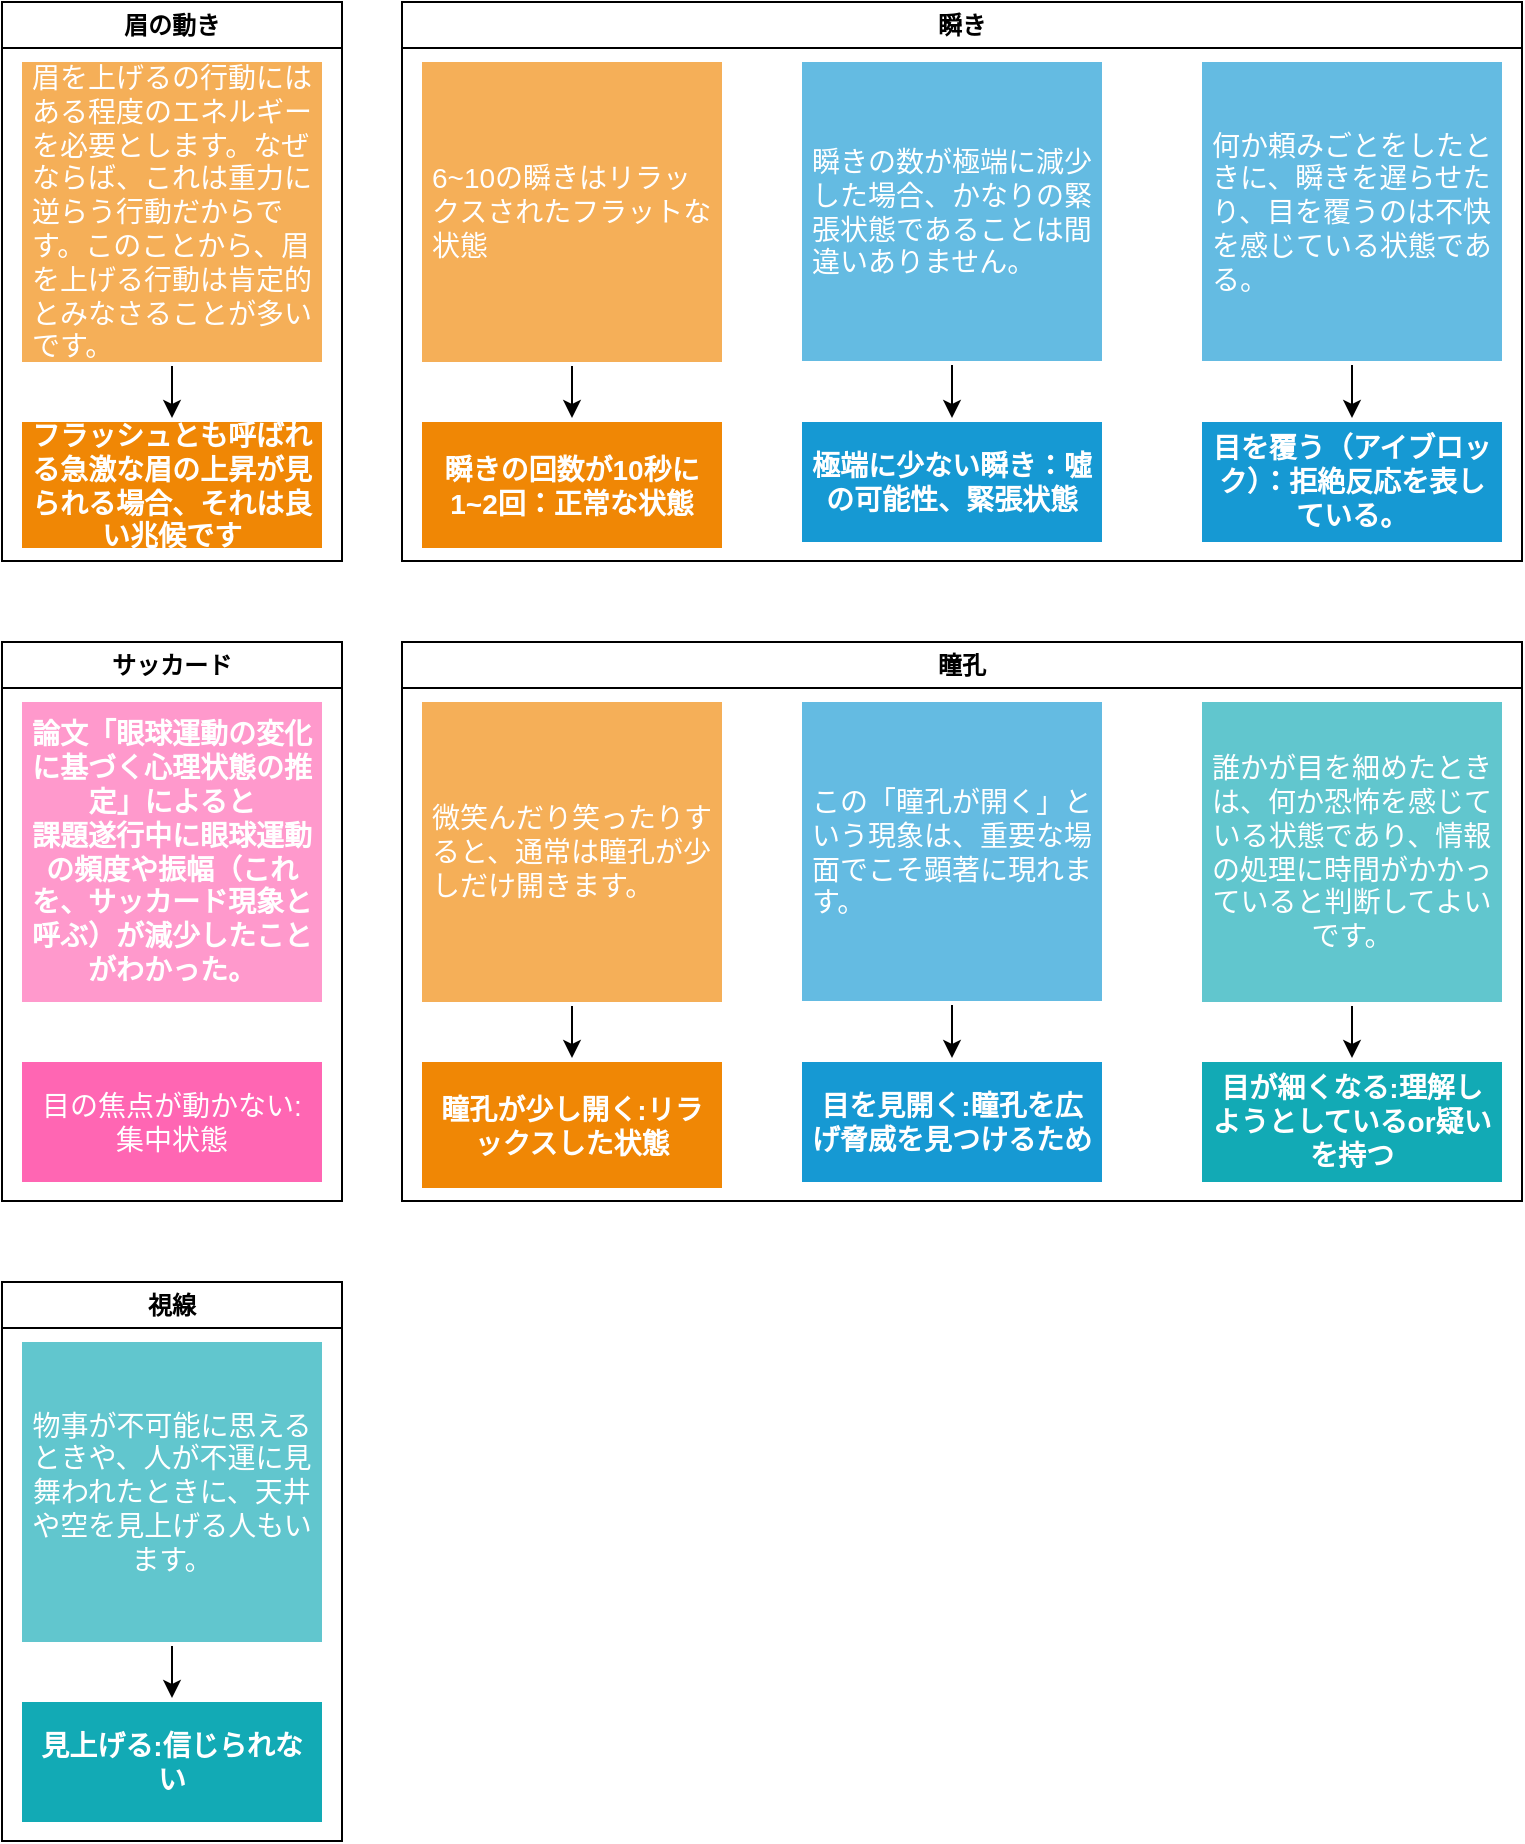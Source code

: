 <mxfile version="24.0.7" type="github" pages="5">
  <diagram name="eye" id="4vUhu1GpD3GjMyQlFbg2">
    <mxGraphModel dx="1674" dy="818" grid="1" gridSize="10" guides="1" tooltips="1" connect="1" arrows="1" fold="1" page="1" pageScale="1" pageWidth="827" pageHeight="1169" math="0" shadow="0">
      <root>
        <mxCell id="-l6WhKaZY_UiSqFfSO3f-0" />
        <mxCell id="-l6WhKaZY_UiSqFfSO3f-1" parent="-l6WhKaZY_UiSqFfSO3f-0" />
        <mxCell id="ZBpNpplCxC_75hx6jXkc-0" value="瞬き" style="swimlane;whiteSpace=wrap;html=1;startSize=23;" parent="-l6WhKaZY_UiSqFfSO3f-1" vertex="1">
          <mxGeometry x="240" y="80" width="560" height="279.5" as="geometry" />
        </mxCell>
        <mxCell id="ZBpNpplCxC_75hx6jXkc-1" value="瞬きの回数が10秒に1~2回：正常な状態&lt;div&gt;&lt;/div&gt;" style="rounded=1;whiteSpace=wrap;html=1;shadow=0;labelBackgroundColor=none;strokeColor=none;strokeWidth=3;fillColor=#F08705;fontFamily=Helvetica;fontSize=14;fontColor=#FFFFFF;align=center;spacing=5;fontStyle=1;arcSize=0;perimeterSpacing=2;" parent="ZBpNpplCxC_75hx6jXkc-0" vertex="1">
          <mxGeometry x="10" y="210" width="150" height="63" as="geometry" />
        </mxCell>
        <mxCell id="ZBpNpplCxC_75hx6jXkc-2" style="edgeStyle=orthogonalEdgeStyle;rounded=0;orthogonalLoop=1;jettySize=auto;html=1;" parent="ZBpNpplCxC_75hx6jXkc-0" source="ZBpNpplCxC_75hx6jXkc-3" target="ZBpNpplCxC_75hx6jXkc-1" edge="1">
          <mxGeometry relative="1" as="geometry" />
        </mxCell>
        <UserObject label="6~10の瞬きはリラックスされたフラットな状態" link="https://zenn.dev/minegishirei/books/engineer_psychology/viewer/1000eye#%E7%9E%AC%E3%81%8D%E3%81%AE%E5%9B%9E%E6%95%B0%E3%81%8C10%E7%A7%92%E3%81%AB1~2%E5%9B%9E%EF%BC%9A%E6%AD%A3%E5%B8%B8%E3%81%AA%E7%8A%B6%E6%85%8B" id="ZBpNpplCxC_75hx6jXkc-3">
          <mxCell style="rounded=1;whiteSpace=wrap;html=1;shadow=0;labelBackgroundColor=none;strokeColor=none;strokeWidth=3;fillColor=#f5af58;fontFamily=Helvetica;fontSize=14;fontColor=#FFFFFF;align=left;spacing=5;arcSize=0;perimeterSpacing=2;" parent="ZBpNpplCxC_75hx6jXkc-0" vertex="1">
            <mxGeometry x="10" y="30" width="150" height="150" as="geometry" />
          </mxCell>
        </UserObject>
        <mxCell id="ZBpNpplCxC_75hx6jXkc-4" value="極端に少ない瞬き：噓の可能性、緊張状態" style="rounded=1;whiteSpace=wrap;html=1;shadow=0;labelBackgroundColor=none;strokeColor=none;strokeWidth=3;fillColor=#1699d3;fontFamily=Helvetica;fontSize=14;fontColor=#FFFFFF;align=center;spacing=5;fontStyle=1;arcSize=0;perimeterSpacing=2;" parent="ZBpNpplCxC_75hx6jXkc-0" vertex="1">
          <mxGeometry x="200" y="210" width="150" height="60" as="geometry" />
        </mxCell>
        <mxCell id="ZBpNpplCxC_75hx6jXkc-5" style="edgeStyle=orthogonalEdgeStyle;rounded=0;orthogonalLoop=1;jettySize=auto;html=1;entryX=0.5;entryY=0;entryDx=0;entryDy=0;" parent="ZBpNpplCxC_75hx6jXkc-0" source="ZBpNpplCxC_75hx6jXkc-6" target="ZBpNpplCxC_75hx6jXkc-4" edge="1">
          <mxGeometry relative="1" as="geometry" />
        </mxCell>
        <UserObject label="瞬きの数が極端に減少した場合、かなりの緊張状態であることは間違いありません。" link="https://zenn.dev/minegishirei/books/engineer_psychology/viewer/1000eye#%E6%A5%B5%E7%AB%AF%E3%81%AB%E5%B0%91%E3%81%AA%E3%81%84%E7%9E%AC%E3%81%8D%EF%BC%9A%E5%99%93%E3%81%AE%E5%8F%AF%E8%83%BD%E6%80%A7%E3%80%81%E7%B7%8A%E5%BC%B5%E7%8A%B6%E6%85%8B" id="ZBpNpplCxC_75hx6jXkc-6">
          <mxCell style="rounded=1;whiteSpace=wrap;html=1;shadow=0;labelBackgroundColor=none;strokeColor=none;strokeWidth=3;fillColor=#64bbe2;fontFamily=Helvetica;fontSize=14;fontColor=#FFFFFF;align=left;spacing=5;arcSize=0;perimeterSpacing=2;" parent="ZBpNpplCxC_75hx6jXkc-0" vertex="1">
            <mxGeometry x="200" y="30" width="150" height="149.5" as="geometry" />
          </mxCell>
        </UserObject>
        <mxCell id="ZBpNpplCxC_75hx6jXkc-7" value="目を覆う（アイブロック）：拒絶反応を表している。" style="rounded=1;whiteSpace=wrap;html=1;shadow=0;labelBackgroundColor=none;strokeColor=none;strokeWidth=3;fillColor=#1699d3;fontFamily=Helvetica;fontSize=14;fontColor=#FFFFFF;align=center;spacing=5;fontStyle=1;arcSize=0;perimeterSpacing=2;" parent="ZBpNpplCxC_75hx6jXkc-0" vertex="1">
          <mxGeometry x="400" y="210" width="150" height="60" as="geometry" />
        </mxCell>
        <mxCell id="ZBpNpplCxC_75hx6jXkc-8" style="edgeStyle=orthogonalEdgeStyle;rounded=0;orthogonalLoop=1;jettySize=auto;html=1;entryX=0.5;entryY=0;entryDx=0;entryDy=0;" parent="ZBpNpplCxC_75hx6jXkc-0" source="ZBpNpplCxC_75hx6jXkc-9" target="ZBpNpplCxC_75hx6jXkc-7" edge="1">
          <mxGeometry relative="1" as="geometry" />
        </mxCell>
        <UserObject label="何か頼みごとをしたときに、瞬きを遅らせたり、目を覆うのは不快を感じている状態である。" link="https://zenn.dev/minegishirei/books/engineer_psychology/viewer/1000eye#%E6%A5%B5%E7%AB%AF%E3%81%AB%E5%B0%91%E3%81%AA%E3%81%84%E7%9E%AC%E3%81%8D%EF%BC%9A%E5%99%93%E3%81%AE%E5%8F%AF%E8%83%BD%E6%80%A7%E3%80%81%E7%B7%8A%E5%BC%B5%E7%8A%B6%E6%85%8B" id="ZBpNpplCxC_75hx6jXkc-9">
          <mxCell style="rounded=1;whiteSpace=wrap;html=1;shadow=0;labelBackgroundColor=none;strokeColor=none;strokeWidth=3;fillColor=#64bbe2;fontFamily=Helvetica;fontSize=14;fontColor=#FFFFFF;align=left;spacing=5;arcSize=0;perimeterSpacing=2;" parent="ZBpNpplCxC_75hx6jXkc-0" vertex="1">
            <mxGeometry x="400" y="30" width="150" height="149.5" as="geometry" />
          </mxCell>
        </UserObject>
        <mxCell id="ZBpNpplCxC_75hx6jXkc-10" value="眉の動き" style="swimlane;whiteSpace=wrap;html=1;startSize=23;" parent="-l6WhKaZY_UiSqFfSO3f-1" vertex="1">
          <mxGeometry x="40" y="80" width="170" height="279.5" as="geometry" />
        </mxCell>
        <mxCell id="ZBpNpplCxC_75hx6jXkc-11" value="フラッシュとも呼ばれる急激な眉の上昇が見られる場合、それは良い兆候です&lt;div&gt;&lt;/div&gt;" style="rounded=1;whiteSpace=wrap;html=1;shadow=0;labelBackgroundColor=none;strokeColor=none;strokeWidth=3;fillColor=#F08705;fontFamily=Helvetica;fontSize=14;fontColor=#FFFFFF;align=center;spacing=5;fontStyle=1;arcSize=0;perimeterSpacing=2;" parent="ZBpNpplCxC_75hx6jXkc-10" vertex="1">
          <mxGeometry x="10" y="210" width="150" height="63" as="geometry" />
        </mxCell>
        <mxCell id="ZBpNpplCxC_75hx6jXkc-12" style="edgeStyle=orthogonalEdgeStyle;rounded=0;orthogonalLoop=1;jettySize=auto;html=1;" parent="ZBpNpplCxC_75hx6jXkc-10" source="ZBpNpplCxC_75hx6jXkc-13" target="ZBpNpplCxC_75hx6jXkc-11" edge="1">
          <mxGeometry relative="1" as="geometry" />
        </mxCell>
        <UserObject label="&lt;div&gt;眉を上げるの行動にはある程度のエネルギーを必要とします。なぜならば、これは重力に逆らう行動だからです。このことから、眉を上げる&lt;span style=&quot;background-color: initial;&quot;&gt;行動は肯定的とみなさることが多いです。&lt;/span&gt;&lt;/div&gt;" link="https://zenn.dev/minegishirei/books/engineer_psychology/viewer/1000eye#%E7%9E%AC%E3%81%8D%E3%81%AE%E5%9B%9E%E6%95%B0%E3%81%8C10%E7%A7%92%E3%81%AB1~2%E5%9B%9E%EF%BC%9A%E6%AD%A3%E5%B8%B8%E3%81%AA%E7%8A%B6%E6%85%8B" id="ZBpNpplCxC_75hx6jXkc-13">
          <mxCell style="rounded=1;whiteSpace=wrap;html=1;shadow=0;labelBackgroundColor=none;strokeColor=none;strokeWidth=3;fillColor=#f5af58;fontFamily=Helvetica;fontSize=14;fontColor=#FFFFFF;align=left;spacing=5;arcSize=0;perimeterSpacing=2;" parent="ZBpNpplCxC_75hx6jXkc-10" vertex="1">
            <mxGeometry x="10" y="30" width="150" height="150" as="geometry" />
          </mxCell>
        </UserObject>
        <mxCell id="ZBpNpplCxC_75hx6jXkc-14" value="瞳孔" style="swimlane;whiteSpace=wrap;html=1;startSize=23;" parent="-l6WhKaZY_UiSqFfSO3f-1" vertex="1">
          <mxGeometry x="240" y="400" width="560" height="279.5" as="geometry" />
        </mxCell>
        <mxCell id="ZBpNpplCxC_75hx6jXkc-15" value="瞳孔が少し開く:リラックスした状態&lt;div&gt;&lt;/div&gt;" style="rounded=1;whiteSpace=wrap;html=1;shadow=0;labelBackgroundColor=none;strokeColor=none;strokeWidth=3;fillColor=#F08705;fontFamily=Helvetica;fontSize=14;fontColor=#FFFFFF;align=center;spacing=5;fontStyle=1;arcSize=0;perimeterSpacing=2;" parent="ZBpNpplCxC_75hx6jXkc-14" vertex="1">
          <mxGeometry x="10" y="210" width="150" height="63" as="geometry" />
        </mxCell>
        <mxCell id="ZBpNpplCxC_75hx6jXkc-16" style="edgeStyle=orthogonalEdgeStyle;rounded=0;orthogonalLoop=1;jettySize=auto;html=1;" parent="ZBpNpplCxC_75hx6jXkc-14" source="ZBpNpplCxC_75hx6jXkc-17" target="ZBpNpplCxC_75hx6jXkc-15" edge="1">
          <mxGeometry relative="1" as="geometry" />
        </mxCell>
        <UserObject label="微笑んだり笑ったりすると、通常は瞳孔が少しだけ開きます。" link="https://zenn.dev/minegishirei/books/engineer_psychology/viewer/1000eye#%E7%9E%AC%E3%81%8D%E3%81%AE%E5%9B%9E%E6%95%B0%E3%81%8C10%E7%A7%92%E3%81%AB1~2%E5%9B%9E%EF%BC%9A%E6%AD%A3%E5%B8%B8%E3%81%AA%E7%8A%B6%E6%85%8B" id="ZBpNpplCxC_75hx6jXkc-17">
          <mxCell style="rounded=1;whiteSpace=wrap;html=1;shadow=0;labelBackgroundColor=none;strokeColor=none;strokeWidth=3;fillColor=#f5af58;fontFamily=Helvetica;fontSize=14;fontColor=#FFFFFF;align=left;spacing=5;arcSize=0;perimeterSpacing=2;" parent="ZBpNpplCxC_75hx6jXkc-14" vertex="1">
            <mxGeometry x="10" y="30" width="150" height="150" as="geometry" />
          </mxCell>
        </UserObject>
        <mxCell id="ZBpNpplCxC_75hx6jXkc-18" value="目を見開く:瞳孔を広げ脅威を見つけるため" style="rounded=1;whiteSpace=wrap;html=1;shadow=0;labelBackgroundColor=none;strokeColor=none;strokeWidth=3;fillColor=#1699d3;fontFamily=Helvetica;fontSize=14;fontColor=#FFFFFF;align=center;spacing=5;fontStyle=1;arcSize=0;perimeterSpacing=2;" parent="ZBpNpplCxC_75hx6jXkc-14" vertex="1">
          <mxGeometry x="200" y="210" width="150" height="60" as="geometry" />
        </mxCell>
        <mxCell id="ZBpNpplCxC_75hx6jXkc-19" style="edgeStyle=orthogonalEdgeStyle;rounded=0;orthogonalLoop=1;jettySize=auto;html=1;entryX=0.5;entryY=0;entryDx=0;entryDy=0;" parent="ZBpNpplCxC_75hx6jXkc-14" source="ZBpNpplCxC_75hx6jXkc-20" target="ZBpNpplCxC_75hx6jXkc-18" edge="1">
          <mxGeometry relative="1" as="geometry" />
        </mxCell>
        <UserObject label="この「瞳孔が開く」という現象は、重要な場面でこそ顕著に現れます。" link="https://zenn.dev/minegishirei/books/engineer_psychology/viewer/1000eye#%E6%A5%B5%E7%AB%AF%E3%81%AB%E5%B0%91%E3%81%AA%E3%81%84%E7%9E%AC%E3%81%8D%EF%BC%9A%E5%99%93%E3%81%AE%E5%8F%AF%E8%83%BD%E6%80%A7%E3%80%81%E7%B7%8A%E5%BC%B5%E7%8A%B6%E6%85%8B" id="ZBpNpplCxC_75hx6jXkc-20">
          <mxCell style="rounded=1;whiteSpace=wrap;html=1;shadow=0;labelBackgroundColor=none;strokeColor=none;strokeWidth=3;fillColor=#64bbe2;fontFamily=Helvetica;fontSize=14;fontColor=#FFFFFF;align=left;spacing=5;arcSize=0;perimeterSpacing=2;" parent="ZBpNpplCxC_75hx6jXkc-14" vertex="1">
            <mxGeometry x="200" y="30" width="150" height="149.5" as="geometry" />
          </mxCell>
        </UserObject>
        <mxCell id="ZBpNpplCxC_75hx6jXkc-21" style="edgeStyle=orthogonalEdgeStyle;rounded=0;orthogonalLoop=1;jettySize=auto;html=1;" parent="ZBpNpplCxC_75hx6jXkc-14" source="ZBpNpplCxC_75hx6jXkc-22" target="ZBpNpplCxC_75hx6jXkc-23" edge="1">
          <mxGeometry relative="1" as="geometry" />
        </mxCell>
        <UserObject label="誰かが目を細めたときは、何か恐怖を感じている状態であり、情報の処理に時間がかかっていると判断してよいです。" link="https://qiita.com/" id="ZBpNpplCxC_75hx6jXkc-22">
          <mxCell style="rounded=1;whiteSpace=wrap;html=1;shadow=0;labelBackgroundColor=none;strokeColor=none;strokeWidth=3;fillColor=#61c6ce;fontFamily=Helvetica;fontSize=14;fontColor=#FFFFFF;align=center;spacing=5;fontStyle=0;arcSize=0;perimeterSpacing=2;" parent="ZBpNpplCxC_75hx6jXkc-14" vertex="1">
            <mxGeometry x="400" y="30" width="150" height="150" as="geometry" />
          </mxCell>
        </UserObject>
        <mxCell id="ZBpNpplCxC_75hx6jXkc-23" value="目が細くなる:理解しようとしているor疑いを持つ" style="rounded=1;whiteSpace=wrap;html=1;shadow=0;labelBackgroundColor=none;strokeColor=none;strokeWidth=3;fillColor=#12aab5;fontFamily=Helvetica;fontSize=14;fontColor=#FFFFFF;align=center;spacing=5;fontStyle=1;arcSize=0;perimeterSpacing=2;" parent="ZBpNpplCxC_75hx6jXkc-14" vertex="1">
          <mxGeometry x="400" y="210" width="150" height="60" as="geometry" />
        </mxCell>
        <mxCell id="ZBpNpplCxC_75hx6jXkc-24" value="サッカード" style="swimlane;whiteSpace=wrap;html=1;startSize=23;" parent="-l6WhKaZY_UiSqFfSO3f-1" vertex="1">
          <mxGeometry x="40" y="400" width="170" height="279.5" as="geometry" />
        </mxCell>
        <mxCell id="ZBpNpplCxC_75hx6jXkc-25" value="目の焦点が動かない:集中状態" style="rounded=1;whiteSpace=wrap;html=1;shadow=0;labelBackgroundColor=none;strokeColor=none;strokeWidth=3;fillColor=#FF66B3;fontFamily=Helvetica;fontSize=14;fontColor=#FFFFFF;align=center;spacing=5;fontStyle=0;arcSize=0;perimeterSpacing=2;" parent="ZBpNpplCxC_75hx6jXkc-24" vertex="1">
          <mxGeometry x="10" y="210" width="150" height="60" as="geometry" />
        </mxCell>
        <mxCell id="ZBpNpplCxC_75hx6jXkc-26" value="&lt;div&gt;論文「眼球運動の変化に基づく心理状態の推定」によると&lt;/div&gt;&lt;div&gt;課題遂行中に眼球運動の頻度や振幅（これを、サッカード現象と呼ぶ）が減少したことがわかった。&lt;/div&gt;" style="rounded=1;whiteSpace=wrap;html=1;shadow=0;labelBackgroundColor=none;strokeColor=none;strokeWidth=3;fillColor=#FF99CC;fontFamily=Helvetica;fontSize=14;fontColor=#FFFFFF;align=center;spacing=5;fontStyle=1;arcSize=0;perimeterSpacing=2;" parent="ZBpNpplCxC_75hx6jXkc-24" vertex="1">
          <mxGeometry x="10" y="30" width="150" height="150" as="geometry" />
        </mxCell>
        <mxCell id="ZBpNpplCxC_75hx6jXkc-27" value="視線" style="swimlane;whiteSpace=wrap;html=1;startSize=23;" parent="-l6WhKaZY_UiSqFfSO3f-1" vertex="1">
          <mxGeometry x="40" y="720" width="170" height="279.5" as="geometry" />
        </mxCell>
        <mxCell id="ZBpNpplCxC_75hx6jXkc-28" style="edgeStyle=orthogonalEdgeStyle;rounded=0;orthogonalLoop=1;jettySize=auto;html=1;" parent="ZBpNpplCxC_75hx6jXkc-27" source="ZBpNpplCxC_75hx6jXkc-29" target="ZBpNpplCxC_75hx6jXkc-30" edge="1">
          <mxGeometry relative="1" as="geometry" />
        </mxCell>
        <UserObject label="物事が不可能に思えるときや、人が不運に見舞われたときに、天井や空を見上げる人もいます。" link="https://qiita.com/" id="ZBpNpplCxC_75hx6jXkc-29">
          <mxCell style="rounded=1;whiteSpace=wrap;html=1;shadow=0;labelBackgroundColor=none;strokeColor=none;strokeWidth=3;fillColor=#61c6ce;fontFamily=Helvetica;fontSize=14;fontColor=#FFFFFF;align=center;spacing=5;fontStyle=0;arcSize=0;perimeterSpacing=2;" parent="ZBpNpplCxC_75hx6jXkc-27" vertex="1">
            <mxGeometry x="10" y="30" width="150" height="150" as="geometry" />
          </mxCell>
        </UserObject>
        <mxCell id="ZBpNpplCxC_75hx6jXkc-30" value="見上げる:信じられない" style="rounded=1;whiteSpace=wrap;html=1;shadow=0;labelBackgroundColor=none;strokeColor=none;strokeWidth=3;fillColor=#12aab5;fontFamily=Helvetica;fontSize=14;fontColor=#FFFFFF;align=center;spacing=5;fontStyle=1;arcSize=0;perimeterSpacing=2;" parent="ZBpNpplCxC_75hx6jXkc-27" vertex="1">
          <mxGeometry x="10" y="210" width="150" height="60" as="geometry" />
        </mxCell>
      </root>
    </mxGraphModel>
  </diagram>
  <diagram id="TGGgqgULxhbOf8z8gTmG" name="mouse">
    <mxGraphModel dx="1674" dy="818" grid="1" gridSize="10" guides="1" tooltips="1" connect="1" arrows="1" fold="1" page="1" pageScale="1" pageWidth="827" pageHeight="1169" math="0" shadow="0">
      <root>
        <mxCell id="0" />
        <mxCell id="1" parent="0" />
      </root>
    </mxGraphModel>
  </diagram>
  <diagram id="CXgNac2Sz5XJzP153T1H" name="words">
    <mxGraphModel dx="1674" dy="818" grid="1" gridSize="10" guides="1" tooltips="1" connect="1" arrows="1" fold="1" page="1" pageScale="1" pageWidth="827" pageHeight="1169" math="0" shadow="0">
      <root>
        <mxCell id="0" />
        <mxCell id="1" parent="0" />
        <mxCell id="w3Bc-AOvnXZtBDZ2W15Q-1" value="高頻度の「私」" style="swimlane;whiteSpace=wrap;html=1;" parent="1" vertex="1">
          <mxGeometry x="40" y="399" width="170" height="280.5" as="geometry" />
        </mxCell>
        <mxCell id="w3Bc-AOvnXZtBDZ2W15Q-2" style="edgeStyle=orthogonalEdgeStyle;rounded=0;orthogonalLoop=1;jettySize=auto;html=1;entryX=0.5;entryY=0;entryDx=0;entryDy=0;" parent="w3Bc-AOvnXZtBDZ2W15Q-1" edge="1">
          <mxGeometry relative="1" as="geometry">
            <mxPoint x="85" y="182" as="sourcePoint" />
            <mxPoint x="85" y="212.5" as="targetPoint" />
          </mxGeometry>
        </mxCell>
        <mxCell id="w3Bc-AOvnXZtBDZ2W15Q-3" value="&lt;div style=&quot;border-color: var(--border-color);&quot;&gt;&lt;div style=&quot;border-color: var(--border-color);&quot;&gt;「私」を多く言う人は&lt;/div&gt;&lt;div style=&quot;border-color: var(--border-color);&quot;&gt;- 会話のボールを意識する人&lt;/div&gt;&lt;div style=&quot;border-color: var(--border-color);&quot;&gt;- 権力者&lt;/div&gt;&lt;div style=&quot;border-color: var(--border-color);&quot;&gt;- 正直者&lt;/div&gt;&lt;div style=&quot;border-color: var(--border-color);&quot;&gt;これらの要素を自由要旨する&lt;/div&gt;&lt;/div&gt;" style="rounded=1;whiteSpace=wrap;html=1;shadow=0;labelBackgroundColor=none;strokeColor=none;strokeWidth=3;fillColor=#2F5B7C;fontFamily=Helvetica;fontSize=14;fontColor=#FFFFFF;align=left;spacing=5;arcSize=0;perimeterSpacing=2;" parent="w3Bc-AOvnXZtBDZ2W15Q-1" vertex="1">
          <mxGeometry x="10" y="30" width="150" height="150" as="geometry" />
        </mxCell>
        <mxCell id="w3Bc-AOvnXZtBDZ2W15Q-4" value="&lt;span style=&quot;font-size: 14px; font-weight: 400;&quot;&gt;「私」の高頻度&lt;/span&gt;&lt;div&gt;&lt;span style=&quot;font-size: 14px; font-weight: 400;&quot;&gt;「ボール」を意識している/権力/正直&lt;/span&gt;&lt;br&gt;&lt;/div&gt;" style="rounded=1;whiteSpace=wrap;html=1;shadow=0;labelBackgroundColor=none;strokeColor=none;strokeWidth=3;fillColor=#2F5B7C;fontFamily=Helvetica;fontSize=16;fontColor=#FFFFFF;align=center;fontStyle=1;spacing=5;arcSize=0;perimeterSpacing=2;" parent="w3Bc-AOvnXZtBDZ2W15Q-1" vertex="1">
          <mxGeometry x="10" y="210" width="150" height="64" as="geometry" />
        </mxCell>
        <mxCell id="w3Bc-AOvnXZtBDZ2W15Q-5" value="「我々」" style="swimlane;whiteSpace=wrap;html=1;" parent="1" vertex="1">
          <mxGeometry x="240" y="80" width="170" height="279.5" as="geometry" />
        </mxCell>
        <mxCell id="w3Bc-AOvnXZtBDZ2W15Q-6" value="&lt;div&gt;「我々」&lt;/div&gt;仲間意識が強い" style="rounded=1;whiteSpace=wrap;html=1;shadow=0;labelBackgroundColor=none;strokeColor=none;strokeWidth=3;fillColor=#F08705;fontFamily=Helvetica;fontSize=14;fontColor=#FFFFFF;align=center;spacing=5;fontStyle=1;arcSize=0;perimeterSpacing=2;" parent="w3Bc-AOvnXZtBDZ2W15Q-5" vertex="1">
          <mxGeometry x="10" y="210" width="150" height="63" as="geometry" />
        </mxCell>
        <mxCell id="w3Bc-AOvnXZtBDZ2W15Q-7" style="edgeStyle=orthogonalEdgeStyle;rounded=0;orthogonalLoop=1;jettySize=auto;html=1;" parent="w3Bc-AOvnXZtBDZ2W15Q-5" source="w3Bc-AOvnXZtBDZ2W15Q-8" target="w3Bc-AOvnXZtBDZ2W15Q-6" edge="1">
          <mxGeometry relative="1" as="geometry" />
        </mxCell>
        <mxCell id="w3Bc-AOvnXZtBDZ2W15Q-8" value="仲間意識が強いが&lt;div&gt;決断力が低いケースが多い&lt;/div&gt;" style="rounded=1;whiteSpace=wrap;html=1;shadow=0;labelBackgroundColor=none;strokeColor=none;strokeWidth=3;fillColor=#f5af58;fontFamily=Helvetica;fontSize=14;fontColor=#FFFFFF;align=left;spacing=5;arcSize=0;perimeterSpacing=2;" parent="w3Bc-AOvnXZtBDZ2W15Q-5" vertex="1">
          <mxGeometry x="10" y="30" width="150" height="150" as="geometry" />
        </mxCell>
        <mxCell id="w3Bc-AOvnXZtBDZ2W15Q-9" value="「まぁ」" style="swimlane;whiteSpace=wrap;html=1;" parent="1" vertex="1">
          <mxGeometry x="440" y="80" width="170" height="279.5" as="geometry" />
        </mxCell>
        <mxCell id="w3Bc-AOvnXZtBDZ2W15Q-10" value="「まぁ」&lt;br&gt;&lt;div&gt;妥協&lt;/div&gt;" style="rounded=1;whiteSpace=wrap;html=1;shadow=0;labelBackgroundColor=none;strokeColor=none;strokeWidth=3;fillColor=#1699d3;fontFamily=Helvetica;fontSize=14;fontColor=#FFFFFF;align=center;spacing=5;fontStyle=1;arcSize=7;perimeterSpacing=2;" parent="w3Bc-AOvnXZtBDZ2W15Q-9" vertex="1">
          <mxGeometry x="10" y="210" width="150" height="60" as="geometry" />
        </mxCell>
        <mxCell id="w3Bc-AOvnXZtBDZ2W15Q-11" style="edgeStyle=orthogonalEdgeStyle;rounded=0;orthogonalLoop=1;jettySize=auto;html=1;entryX=0.5;entryY=0;entryDx=0;entryDy=0;" parent="w3Bc-AOvnXZtBDZ2W15Q-9" source="w3Bc-AOvnXZtBDZ2W15Q-12" target="w3Bc-AOvnXZtBDZ2W15Q-10" edge="1">
          <mxGeometry relative="1" as="geometry" />
        </mxCell>
        <mxCell id="w3Bc-AOvnXZtBDZ2W15Q-12" value="&lt;div&gt;妥協。&lt;/div&gt;&lt;div&gt;「本当は納得していないけど、争いごとを避けたいから肯定しておくか」といった心理が働いた結果、「まぁ…」と言ってしまいます。&lt;/div&gt;" style="rounded=1;whiteSpace=wrap;html=1;shadow=0;labelBackgroundColor=none;strokeColor=none;strokeWidth=3;fillColor=#64bbe2;fontFamily=Helvetica;fontSize=14;fontColor=#FFFFFF;align=left;spacing=5;arcSize=0;perimeterSpacing=2;" parent="w3Bc-AOvnXZtBDZ2W15Q-9" vertex="1">
          <mxGeometry x="10" y="30" width="150" height="149.5" as="geometry" />
        </mxCell>
        <mxCell id="OTaXlqLlgNGNt6BDEM93-1" value="「ここだけの話」" style="swimlane;whiteSpace=wrap;html=1;" parent="1" vertex="1">
          <mxGeometry x="240" y="400" width="170" height="279.5" as="geometry" />
        </mxCell>
        <mxCell id="OTaXlqLlgNGNt6BDEM93-2" value="「仲良くしてね」という意図的なメッセージ&lt;div&gt;&lt;/div&gt;" style="rounded=1;whiteSpace=wrap;html=1;shadow=0;labelBackgroundColor=none;strokeColor=none;strokeWidth=3;fillColor=#F08705;fontFamily=Helvetica;fontSize=14;fontColor=#FFFFFF;align=center;spacing=5;fontStyle=1;arcSize=0;perimeterSpacing=2;" parent="OTaXlqLlgNGNt6BDEM93-1" vertex="1">
          <mxGeometry x="10" y="210" width="150" height="63" as="geometry" />
        </mxCell>
        <mxCell id="OTaXlqLlgNGNt6BDEM93-3" style="edgeStyle=orthogonalEdgeStyle;rounded=0;orthogonalLoop=1;jettySize=auto;html=1;" parent="OTaXlqLlgNGNt6BDEM93-1" source="OTaXlqLlgNGNt6BDEM93-4" target="OTaXlqLlgNGNt6BDEM93-2" edge="1">
          <mxGeometry relative="1" as="geometry" />
        </mxCell>
        <mxCell id="OTaXlqLlgNGNt6BDEM93-4" value="近づきたい、仲良くなりたい人が見つかれば、価値ある情報を提供して特別扱いをして距離を縮めていきます。" style="rounded=1;whiteSpace=wrap;html=1;shadow=0;labelBackgroundColor=none;strokeColor=none;strokeWidth=3;fillColor=#f5af58;fontFamily=Helvetica;fontSize=14;fontColor=#FFFFFF;align=left;spacing=5;arcSize=0;perimeterSpacing=2;" parent="OTaXlqLlgNGNt6BDEM93-1" vertex="1">
          <mxGeometry x="10" y="30" width="150" height="150" as="geometry" />
        </mxCell>
        <mxCell id="OTaXlqLlgNGNt6BDEM93-11" value="「えーと」「あのー」" style="swimlane;whiteSpace=wrap;html=1;" parent="1" vertex="1">
          <mxGeometry x="440" y="400" width="170" height="279.5" as="geometry" />
        </mxCell>
        <mxCell id="OTaXlqLlgNGNt6BDEM93-15" style="edgeStyle=orthogonalEdgeStyle;rounded=0;orthogonalLoop=1;jettySize=auto;html=1;" parent="OTaXlqLlgNGNt6BDEM93-11" source="OTaXlqLlgNGNt6BDEM93-16" target="OTaXlqLlgNGNt6BDEM93-17" edge="1">
          <mxGeometry relative="1" as="geometry" />
        </mxCell>
        <UserObject label="有声休止には考えをまとめる補助的役割がある" link="https://qiita.com/" id="OTaXlqLlgNGNt6BDEM93-16">
          <mxCell style="rounded=1;whiteSpace=wrap;html=1;shadow=0;labelBackgroundColor=none;strokeColor=none;strokeWidth=3;fillColor=#61c6ce;fontFamily=Helvetica;fontSize=14;fontColor=#FFFFFF;align=center;spacing=5;fontStyle=0;arcSize=0;perimeterSpacing=2;" parent="OTaXlqLlgNGNt6BDEM93-11" vertex="1">
            <mxGeometry x="10" y="30" width="150" height="150" as="geometry" />
          </mxCell>
        </UserObject>
        <mxCell id="OTaXlqLlgNGNt6BDEM93-17" value="&lt;span style=&quot;font-weight: 400;&quot;&gt;脳の回転が遅い、大量の情報に、脳がオーバーフローしている&lt;/span&gt;" style="rounded=1;whiteSpace=wrap;html=1;shadow=0;labelBackgroundColor=none;strokeColor=none;strokeWidth=3;fillColor=#12aab5;fontFamily=Helvetica;fontSize=14;fontColor=#FFFFFF;align=center;spacing=5;fontStyle=1;arcSize=0;perimeterSpacing=2;" parent="OTaXlqLlgNGNt6BDEM93-11" vertex="1">
          <mxGeometry x="10" y="206.0" width="150" height="60" as="geometry" />
        </mxCell>
        <mxCell id="OTaXlqLlgNGNt6BDEM93-18" value="コソア型" style="swimlane;whiteSpace=wrap;html=1;" parent="1" vertex="1">
          <mxGeometry x="640" y="400" width="170" height="279.5" as="geometry" />
        </mxCell>
        <mxCell id="OTaXlqLlgNGNt6BDEM93-19" style="edgeStyle=orthogonalEdgeStyle;rounded=0;orthogonalLoop=1;jettySize=auto;html=1;" parent="OTaXlqLlgNGNt6BDEM93-18" source="OTaXlqLlgNGNt6BDEM93-20" target="OTaXlqLlgNGNt6BDEM93-21" edge="1">
          <mxGeometry relative="1" as="geometry" />
        </mxCell>
        <UserObject label="&lt;div&gt;名前の検索と，適切な表現の検討に二分される。&lt;span style=&quot;background-color: initial;&quot;&gt;（中略）名前の検索とは簡単に言うと，モノ自体はわかっているが，モノの名前が思い出せないと言う場合の心的操作である。&lt;/span&gt;&lt;/div&gt;" link="https://qiita.com/" id="OTaXlqLlgNGNt6BDEM93-20">
          <mxCell style="rounded=1;whiteSpace=wrap;html=1;shadow=0;labelBackgroundColor=none;strokeColor=none;strokeWidth=3;fillColor=#61c6ce;fontFamily=Helvetica;fontSize=14;fontColor=#FFFFFF;align=center;spacing=5;fontStyle=0;arcSize=0;perimeterSpacing=2;" parent="OTaXlqLlgNGNt6BDEM93-18" vertex="1">
            <mxGeometry x="10" y="30" width="150" height="150" as="geometry" />
          </mxCell>
        </UserObject>
        <mxCell id="OTaXlqLlgNGNt6BDEM93-21" value="&lt;span style=&quot;font-weight: 400;&quot;&gt;名前を思い出せない&lt;/span&gt;" style="rounded=1;whiteSpace=wrap;html=1;shadow=0;labelBackgroundColor=none;strokeColor=none;strokeWidth=3;fillColor=#12aab5;fontFamily=Helvetica;fontSize=14;fontColor=#FFFFFF;align=center;spacing=5;fontStyle=1;arcSize=0;perimeterSpacing=2;" parent="OTaXlqLlgNGNt6BDEM93-18" vertex="1">
          <mxGeometry x="10" y="206.0" width="150" height="60" as="geometry" />
        </mxCell>
        <mxCell id="OTaXlqLlgNGNt6BDEM93-22" value="「ちょっと」" style="swimlane;whiteSpace=wrap;html=1;startSize=23;" parent="1" vertex="1">
          <mxGeometry x="640" y="81" width="170" height="279.5" as="geometry" />
        </mxCell>
        <mxCell id="OTaXlqLlgNGNt6BDEM93-23" value="「重く受け止めるな」&lt;br&gt;&lt;div&gt;というメッセージ&lt;/div&gt;" style="rounded=1;whiteSpace=wrap;html=1;shadow=0;labelBackgroundColor=none;strokeColor=none;strokeWidth=3;fillColor=#1699d3;fontFamily=Helvetica;fontSize=14;fontColor=#FFFFFF;align=center;spacing=5;fontStyle=1;arcSize=7;perimeterSpacing=2;" parent="OTaXlqLlgNGNt6BDEM93-22" vertex="1">
          <mxGeometry x="10" y="210" width="150" height="60" as="geometry" />
        </mxCell>
        <mxCell id="OTaXlqLlgNGNt6BDEM93-24" style="edgeStyle=orthogonalEdgeStyle;rounded=0;orthogonalLoop=1;jettySize=auto;html=1;entryX=0.5;entryY=0;entryDx=0;entryDy=0;" parent="OTaXlqLlgNGNt6BDEM93-22" source="OTaXlqLlgNGNt6BDEM93-25" target="OTaXlqLlgNGNt6BDEM93-23" edge="1">
          <mxGeometry relative="1" as="geometry" />
        </mxCell>
        <mxCell id="OTaXlqLlgNGNt6BDEM93-25" value="&lt;div&gt;「ちょっと」を付けるとクッションの役目をして、棘のないやんわりとした表現にすることができ、&lt;/div&gt;&lt;div&gt;&amp;gt; 本音をはぐらかすことができます。&lt;/div&gt;" style="rounded=1;whiteSpace=wrap;html=1;shadow=0;labelBackgroundColor=none;strokeColor=none;strokeWidth=3;fillColor=#64bbe2;fontFamily=Helvetica;fontSize=14;fontColor=#FFFFFF;align=left;spacing=5;arcSize=0;perimeterSpacing=2;" parent="OTaXlqLlgNGNt6BDEM93-22" vertex="1">
          <mxGeometry x="10" y="30" width="150" height="149.5" as="geometry" />
        </mxCell>
        <mxCell id="OTaXlqLlgNGNt6BDEM93-26" value="「つまり」" style="swimlane;whiteSpace=wrap;html=1;" parent="1" vertex="1">
          <mxGeometry x="40" y="81" width="170" height="280" as="geometry" />
        </mxCell>
        <mxCell id="OTaXlqLlgNGNt6BDEM93-27" style="edgeStyle=orthogonalEdgeStyle;rounded=0;orthogonalLoop=1;jettySize=auto;html=1;entryX=0.5;entryY=0;entryDx=0;entryDy=0;" parent="OTaXlqLlgNGNt6BDEM93-26" source="OTaXlqLlgNGNt6BDEM93-28" target="OTaXlqLlgNGNt6BDEM93-29" edge="1">
          <mxGeometry relative="1" as="geometry" />
        </mxCell>
        <mxCell id="OTaXlqLlgNGNt6BDEM93-28" value="&lt;div&gt;つまりが口癖の人の性格の１つは、「理論的な人」という事です。&lt;span style=&quot;background-color: initial;&quot;&gt;&amp;nbsp;&lt;/span&gt;&lt;span style=&quot;background-color: initial;&quot;&gt;&amp;nbsp;話が一度に詰まってしまい進みそうにもなくなった時に一度話を切り直してくれる作用があります。&lt;/span&gt;&lt;/div&gt;" style="rounded=1;whiteSpace=wrap;html=1;shadow=0;labelBackgroundColor=none;strokeColor=none;strokeWidth=3;fillColor=#FCAD90;fontFamily=Helvetica;fontSize=14;fontColor=#FFFFFF;align=center;spacing=5;arcSize=7;perimeterSpacing=2;" parent="OTaXlqLlgNGNt6BDEM93-26" vertex="1">
          <mxGeometry x="10" y="32" width="150" height="148" as="geometry" />
        </mxCell>
        <mxCell id="OTaXlqLlgNGNt6BDEM93-29" value="「本質を見極める力」&lt;div&gt;がある状態&lt;/div&gt;&lt;div&gt;変革に向けた準備が&lt;/div&gt;&lt;div&gt;できている&lt;/div&gt;" style="rounded=1;whiteSpace=wrap;html=1;shadow=0;labelBackgroundColor=none;strokeColor=none;strokeWidth=3;fillColor=#e85642;fontFamily=Helvetica;fontSize=14;fontColor=#FFFFFF;align=center;spacing=5;fontStyle=1;arcSize=7;perimeterSpacing=2;" parent="OTaXlqLlgNGNt6BDEM93-26" vertex="1">
          <mxGeometry x="10" y="200" width="150" height="74.5" as="geometry" />
        </mxCell>
        <mxCell id="OTaXlqLlgNGNt6BDEM93-30" value="モノが主語" style="swimlane;whiteSpace=wrap;html=1;" parent="1" vertex="1">
          <mxGeometry x="40" y="720" width="170" height="279.5" as="geometry" />
        </mxCell>
        <mxCell id="OTaXlqLlgNGNt6BDEM93-31" value="「仲良くしてね」という意図的なメッセージ&lt;div&gt;&lt;/div&gt;" style="rounded=1;whiteSpace=wrap;html=1;shadow=0;labelBackgroundColor=none;strokeColor=none;strokeWidth=3;fillColor=#F08705;fontFamily=Helvetica;fontSize=14;fontColor=#FFFFFF;align=center;spacing=5;fontStyle=1;arcSize=0;perimeterSpacing=2;" parent="OTaXlqLlgNGNt6BDEM93-30" vertex="1">
          <mxGeometry x="10" y="210" width="150" height="63" as="geometry" />
        </mxCell>
        <mxCell id="OTaXlqLlgNGNt6BDEM93-32" style="edgeStyle=orthogonalEdgeStyle;rounded=0;orthogonalLoop=1;jettySize=auto;html=1;" parent="OTaXlqLlgNGNt6BDEM93-30" source="OTaXlqLlgNGNt6BDEM93-33" target="OTaXlqLlgNGNt6BDEM93-31" edge="1">
          <mxGeometry relative="1" as="geometry" />
        </mxCell>
        <mxCell id="OTaXlqLlgNGNt6BDEM93-33" value="近づきたい、仲良くなりたい人が見つかれば、価値ある情報を提供して特別扱いをして距離を縮めていきます。" style="rounded=1;whiteSpace=wrap;html=1;shadow=0;labelBackgroundColor=none;strokeColor=none;strokeWidth=3;fillColor=#f5af58;fontFamily=Helvetica;fontSize=14;fontColor=#FFFFFF;align=left;spacing=5;arcSize=0;perimeterSpacing=2;" parent="OTaXlqLlgNGNt6BDEM93-30" vertex="1">
          <mxGeometry x="10" y="30" width="150" height="150" as="geometry" />
        </mxCell>
      </root>
    </mxGraphModel>
  </diagram>
  <diagram id="tb0k2htkoV3MRNE8dkfv" name="likable">
    <mxGraphModel dx="1674" dy="818" grid="1" gridSize="10" guides="1" tooltips="1" connect="1" arrows="1" fold="1" page="1" pageScale="1" pageWidth="827" pageHeight="1169" math="0" shadow="0">
      <root>
        <mxCell id="0" />
        <mxCell id="1" parent="0" />
        <mxCell id="SBufCp3QyqvSVfoaydJf-1" value="ミラーリング" style="swimlane;whiteSpace=wrap;html=1;" vertex="1" parent="1">
          <mxGeometry x="40" y="40" width="170" height="279.5" as="geometry" />
        </mxCell>
        <mxCell id="SBufCp3QyqvSVfoaydJf-2" value="同じ行動をとる" style="rounded=1;whiteSpace=wrap;html=1;shadow=0;labelBackgroundColor=none;strokeColor=none;strokeWidth=3;fillColor=#F08705;fontFamily=Helvetica;fontSize=14;fontColor=#FFFFFF;align=center;spacing=5;fontStyle=1;arcSize=7;perimeterSpacing=2;" vertex="1" parent="SBufCp3QyqvSVfoaydJf-1">
          <mxGeometry x="10" y="200" width="150" height="73" as="geometry" />
        </mxCell>
        <mxCell id="SBufCp3QyqvSVfoaydJf-3" style="edgeStyle=orthogonalEdgeStyle;rounded=0;orthogonalLoop=1;jettySize=auto;html=1;" edge="1" parent="SBufCp3QyqvSVfoaydJf-1" source="SBufCp3QyqvSVfoaydJf-4" target="SBufCp3QyqvSVfoaydJf-2">
          <mxGeometry relative="1" as="geometry" />
        </mxCell>
        <mxCell id="SBufCp3QyqvSVfoaydJf-4" value="同じ行動をとる人を&lt;br&gt;無意識に気に入ってしまう心理" style="rounded=1;whiteSpace=wrap;html=1;shadow=0;labelBackgroundColor=none;strokeColor=none;strokeWidth=3;fillColor=#f5af58;fontFamily=Helvetica;fontSize=14;fontColor=#FFFFFF;align=center;spacing=5;arcSize=7;perimeterSpacing=2;" vertex="1" parent="SBufCp3QyqvSVfoaydJf-1">
          <mxGeometry x="10" y="34" width="150" height="148" as="geometry" />
        </mxCell>
        <mxCell id="SBufCp3QyqvSVfoaydJf-5" value="相手の話したい事" style="swimlane;whiteSpace=wrap;html=1;" vertex="1" parent="1">
          <mxGeometry x="240" y="40" width="170" height="279.5" as="geometry" />
        </mxCell>
        <mxCell id="SBufCp3QyqvSVfoaydJf-6" value="相手が食いつきそうな&lt;br&gt;話題を振る" style="rounded=1;whiteSpace=wrap;html=1;shadow=0;labelBackgroundColor=none;strokeColor=none;strokeWidth=3;fillColor=#F08705;fontFamily=Helvetica;fontSize=14;fontColor=#FFFFFF;align=center;spacing=5;fontStyle=1;arcSize=7;perimeterSpacing=2;" vertex="1" parent="SBufCp3QyqvSVfoaydJf-5">
          <mxGeometry x="10" y="200" width="150" height="73" as="geometry" />
        </mxCell>
        <mxCell id="SBufCp3QyqvSVfoaydJf-7" style="edgeStyle=orthogonalEdgeStyle;rounded=0;orthogonalLoop=1;jettySize=auto;html=1;" edge="1" parent="SBufCp3QyqvSVfoaydJf-5" source="SBufCp3QyqvSVfoaydJf-8" target="SBufCp3QyqvSVfoaydJf-6">
          <mxGeometry relative="1" as="geometry" />
        </mxCell>
        <mxCell id="SBufCp3QyqvSVfoaydJf-8" value="相手が食いつきそうな話題を振る" style="rounded=1;whiteSpace=wrap;html=1;shadow=0;labelBackgroundColor=none;strokeColor=none;strokeWidth=3;fillColor=#f5af58;fontFamily=Helvetica;fontSize=14;fontColor=#FFFFFF;align=center;spacing=5;arcSize=7;perimeterSpacing=2;" vertex="1" parent="SBufCp3QyqvSVfoaydJf-5">
          <mxGeometry x="10" y="34" width="150" height="148" as="geometry" />
        </mxCell>
        <mxCell id="SBufCp3QyqvSVfoaydJf-9" value="共通点を強調" style="swimlane;whiteSpace=wrap;html=1;" vertex="1" parent="1">
          <mxGeometry x="440" y="360" width="170" height="279.5" as="geometry" />
        </mxCell>
        <mxCell id="SBufCp3QyqvSVfoaydJf-10" value="共通点を強調" style="rounded=1;whiteSpace=wrap;html=1;shadow=0;labelBackgroundColor=none;strokeColor=none;strokeWidth=3;fillColor=#F08705;fontFamily=Helvetica;fontSize=14;fontColor=#FFFFFF;align=center;spacing=5;fontStyle=1;arcSize=7;perimeterSpacing=2;" vertex="1" parent="SBufCp3QyqvSVfoaydJf-9">
          <mxGeometry x="10" y="200" width="150" height="73" as="geometry" />
        </mxCell>
        <mxCell id="SBufCp3QyqvSVfoaydJf-11" style="edgeStyle=orthogonalEdgeStyle;rounded=0;orthogonalLoop=1;jettySize=auto;html=1;" edge="1" parent="SBufCp3QyqvSVfoaydJf-9" source="SBufCp3QyqvSVfoaydJf-12" target="SBufCp3QyqvSVfoaydJf-10">
          <mxGeometry relative="1" as="geometry" />
        </mxCell>
        <mxCell id="SBufCp3QyqvSVfoaydJf-12" value="人と人、集団と集団が横並びに置かれるとき、その集団の「差分」が強調されてしまう。&lt;br&gt;そうではなく、「共通項」に着目することで" style="rounded=1;whiteSpace=wrap;html=1;shadow=0;labelBackgroundColor=none;strokeColor=none;strokeWidth=3;fillColor=#f5af58;fontFamily=Helvetica;fontSize=14;fontColor=#FFFFFF;align=center;spacing=5;arcSize=7;perimeterSpacing=2;" vertex="1" parent="SBufCp3QyqvSVfoaydJf-9">
          <mxGeometry x="10" y="34" width="150" height="148" as="geometry" />
        </mxCell>
        <mxCell id="SBufCp3QyqvSVfoaydJf-13" value="素早いレスポンス" style="swimlane;whiteSpace=wrap;html=1;" vertex="1" parent="1">
          <mxGeometry x="40" y="360" width="370" height="279.5" as="geometry" />
        </mxCell>
        <mxCell id="SBufCp3QyqvSVfoaydJf-14" value="「リアクション」押下" style="rounded=1;whiteSpace=wrap;html=1;shadow=0;labelBackgroundColor=none;strokeColor=none;strokeWidth=3;fillColor=#F08705;fontFamily=Helvetica;fontSize=14;fontColor=#FFFFFF;align=center;spacing=5;fontStyle=1;arcSize=7;perimeterSpacing=2;" vertex="1" parent="SBufCp3QyqvSVfoaydJf-13">
          <mxGeometry x="10" y="210" width="150" height="63" as="geometry" />
        </mxCell>
        <mxCell id="SBufCp3QyqvSVfoaydJf-15" style="edgeStyle=orthogonalEdgeStyle;rounded=0;orthogonalLoop=1;jettySize=auto;html=1;" edge="1" parent="SBufCp3QyqvSVfoaydJf-13" source="SBufCp3QyqvSVfoaydJf-16" target="SBufCp3QyqvSVfoaydJf-14">
          <mxGeometry relative="1" as="geometry" />
        </mxCell>
        <mxCell id="SBufCp3QyqvSVfoaydJf-16" value="素早いレスポンスは安心感を生む。&lt;br&gt;ネガティブであれ、ポジティブであれ、フィードバックがないよりは遥かにマシ" style="rounded=1;whiteSpace=wrap;html=1;shadow=0;labelBackgroundColor=none;strokeColor=none;strokeWidth=3;fillColor=#f5af58;fontFamily=Helvetica;fontSize=14;fontColor=#FFFFFF;align=center;spacing=5;arcSize=7;perimeterSpacing=2;" vertex="1" parent="SBufCp3QyqvSVfoaydJf-13">
          <mxGeometry x="10" y="34" width="150" height="148" as="geometry" />
        </mxCell>
        <mxCell id="SBufCp3QyqvSVfoaydJf-17" style="edgeStyle=orthogonalEdgeStyle;rounded=0;orthogonalLoop=1;jettySize=auto;html=1;" edge="1" parent="SBufCp3QyqvSVfoaydJf-13" source="SBufCp3QyqvSVfoaydJf-18" target="SBufCp3QyqvSVfoaydJf-19">
          <mxGeometry relative="1" as="geometry" />
        </mxCell>
        <UserObject label="「無言」を選択することで&lt;br style=&quot;border-color: var(--border-color);&quot;&gt;相手は勝手に不安要素を洗い出し、いろいろ想像してしまう&lt;br style=&quot;border-color: var(--border-color);&quot;&gt;不安感をあおることが出来る" link="https://qiita.com/" id="SBufCp3QyqvSVfoaydJf-18">
          <mxCell style="rounded=1;whiteSpace=wrap;html=1;shadow=0;labelBackgroundColor=none;strokeColor=none;strokeWidth=3;fillColor=#61c6ce;fontFamily=Helvetica;fontSize=14;fontColor=#FFFFFF;align=center;spacing=5;fontStyle=0;arcSize=7;perimeterSpacing=2;" vertex="1" parent="SBufCp3QyqvSVfoaydJf-13">
            <mxGeometry x="210" y="34" width="150" height="150" as="geometry" />
          </mxCell>
        </UserObject>
        <mxCell id="SBufCp3QyqvSVfoaydJf-19" value="無言戦略" style="rounded=1;whiteSpace=wrap;html=1;shadow=0;labelBackgroundColor=none;strokeColor=none;strokeWidth=3;fillColor=#12aab5;fontFamily=Helvetica;fontSize=14;fontColor=#FFFFFF;align=center;spacing=5;fontStyle=1;arcSize=7;perimeterSpacing=2;" vertex="1" parent="SBufCp3QyqvSVfoaydJf-13">
          <mxGeometry x="210" y="210.0" width="150" height="60" as="geometry" />
        </mxCell>
      </root>
    </mxGraphModel>
  </diagram>
  <diagram id="xcYw6LfEaAMEtqa2hrQl" name="unconsious">
    <mxGraphModel dx="1674" dy="818" grid="1" gridSize="10" guides="1" tooltips="1" connect="1" arrows="1" fold="1" page="1" pageScale="1" pageWidth="827" pageHeight="1169" math="0" shadow="0">
      <root>
        <mxCell id="0" />
        <mxCell id="1" parent="0" />
        <mxCell id="Sa0jzMJEMyYo9cK_6Kd4-1" value="アンカリング(数字)" style="swimlane;whiteSpace=wrap;html=1;" vertex="1" parent="1">
          <mxGeometry x="240" y="40.5" width="170" height="280" as="geometry" />
        </mxCell>
        <mxCell id="Sa0jzMJEMyYo9cK_6Kd4-2" value="釘を刺す" style="rounded=1;whiteSpace=wrap;html=1;shadow=0;labelBackgroundColor=none;strokeColor=none;strokeWidth=3;fillColor=#B266FF;fontFamily=Helvetica;fontSize=14;fontColor=#FFFFFF;align=center;spacing=5;fontStyle=1;arcSize=7;perimeterSpacing=2;" vertex="1" parent="Sa0jzMJEMyYo9cK_6Kd4-1">
          <mxGeometry x="10" y="207" width="150" height="60" as="geometry" />
        </mxCell>
        <mxCell id="Sa0jzMJEMyYo9cK_6Kd4-3" style="edgeStyle=orthogonalEdgeStyle;rounded=0;orthogonalLoop=1;jettySize=auto;html=1;entryX=0.5;entryY=0;entryDx=0;entryDy=0;" edge="1" parent="Sa0jzMJEMyYo9cK_6Kd4-1" source="Sa0jzMJEMyYo9cK_6Kd4-4" target="Sa0jzMJEMyYo9cK_6Kd4-2">
          <mxGeometry relative="1" as="geometry" />
        </mxCell>
        <mxCell id="Sa0jzMJEMyYo9cK_6Kd4-4" value="初めに出した見積もりが誤りでもそれを基準に見積もること&lt;br&gt;&lt;br&gt;住居の買い手が最初に到着した住居の価格を基準に考えてしまうこと" style="rounded=1;whiteSpace=wrap;html=1;shadow=0;labelBackgroundColor=none;strokeColor=none;strokeWidth=3;fillColor=#CC99FF;fontFamily=Helvetica;fontSize=14;fontColor=#FFFFFF;align=center;spacing=5;arcSize=7;perimeterSpacing=2;" vertex="1" parent="Sa0jzMJEMyYo9cK_6Kd4-1">
          <mxGeometry x="10" y="32" width="150" height="148" as="geometry" />
        </mxCell>
        <mxCell id="Sa0jzMJEMyYo9cK_6Kd4-5" value="デフォルト戦略" style="swimlane;whiteSpace=wrap;html=1;" vertex="1" parent="1">
          <mxGeometry x="40" y="40" width="170" height="280" as="geometry" />
        </mxCell>
        <mxCell id="Sa0jzMJEMyYo9cK_6Kd4-6" value="デフォルト変更" style="rounded=1;whiteSpace=wrap;html=1;shadow=0;labelBackgroundColor=none;strokeColor=none;strokeWidth=3;fillColor=#B266FF;fontFamily=Helvetica;fontSize=14;fontColor=#FFFFFF;align=center;spacing=5;fontStyle=1;arcSize=7;perimeterSpacing=2;" vertex="1" parent="Sa0jzMJEMyYo9cK_6Kd4-5">
          <mxGeometry x="10" y="207" width="150" height="60" as="geometry" />
        </mxCell>
        <mxCell id="Sa0jzMJEMyYo9cK_6Kd4-7" style="edgeStyle=orthogonalEdgeStyle;rounded=0;orthogonalLoop=1;jettySize=auto;html=1;entryX=0.5;entryY=0;entryDx=0;entryDy=0;" edge="1" parent="Sa0jzMJEMyYo9cK_6Kd4-5" source="Sa0jzMJEMyYo9cK_6Kd4-8" target="Sa0jzMJEMyYo9cK_6Kd4-6">
          <mxGeometry relative="1" as="geometry" />
        </mxCell>
        <mxCell id="Sa0jzMJEMyYo9cK_6Kd4-8" value="Google社内のカフェテリアで、ちょうど目線の高さにある商品を&lt;br style=&quot;border-color: var(--border-color);&quot;&gt;炭酸飲料から水に変えたところ、水を選ぶ方が47%も増加した&lt;br style=&quot;border-color: var(--border-color);&quot;&gt;&lt;br style=&quot;border-color: var(--border-color);&quot;&gt;Kuang 2012" style="rounded=1;whiteSpace=wrap;html=1;shadow=0;labelBackgroundColor=none;strokeColor=none;strokeWidth=3;fillColor=#CC99FF;fontFamily=Helvetica;fontSize=14;fontColor=#FFFFFF;align=center;spacing=5;arcSize=7;perimeterSpacing=2;" vertex="1" parent="Sa0jzMJEMyYo9cK_6Kd4-5">
          <mxGeometry x="10" y="32" width="150" height="148" as="geometry" />
        </mxCell>
        <mxCell id="Sa0jzMJEMyYo9cK_6Kd4-9" value="注意バイアス(ネットワーク)" style="swimlane;whiteSpace=wrap;html=1;" vertex="1" parent="1">
          <mxGeometry x="440" y="40" width="170" height="280" as="geometry" />
        </mxCell>
        <mxCell id="Sa0jzMJEMyYo9cK_6Kd4-10" value="マジカルバナナ" style="rounded=1;whiteSpace=wrap;html=1;shadow=0;labelBackgroundColor=none;strokeColor=none;strokeWidth=3;fillColor=#B266FF;fontFamily=Helvetica;fontSize=14;fontColor=#FFFFFF;align=center;spacing=5;fontStyle=1;arcSize=7;perimeterSpacing=2;" vertex="1" parent="Sa0jzMJEMyYo9cK_6Kd4-9">
          <mxGeometry x="10" y="207" width="150" height="60" as="geometry" />
        </mxCell>
        <mxCell id="Sa0jzMJEMyYo9cK_6Kd4-11" style="edgeStyle=orthogonalEdgeStyle;rounded=0;orthogonalLoop=1;jettySize=auto;html=1;entryX=0.5;entryY=0;entryDx=0;entryDy=0;" edge="1" parent="Sa0jzMJEMyYo9cK_6Kd4-9" source="Sa0jzMJEMyYo9cK_6Kd4-12" target="Sa0jzMJEMyYo9cK_6Kd4-10">
          <mxGeometry relative="1" as="geometry" />
        </mxCell>
        <mxCell id="Sa0jzMJEMyYo9cK_6Kd4-12" value="内面の状態によって周囲の注意の仕方が変わってしまうこと&lt;br&gt;&lt;br&gt;薬物依存の患者は望む望まないにかかわらず、薬物に関連する情報を選択する" style="rounded=1;whiteSpace=wrap;html=1;shadow=0;labelBackgroundColor=none;strokeColor=none;strokeWidth=3;fillColor=#CC99FF;fontFamily=Helvetica;fontSize=14;fontColor=#FFFFFF;align=center;spacing=5;arcSize=7;perimeterSpacing=2;" vertex="1" parent="Sa0jzMJEMyYo9cK_6Kd4-9">
          <mxGeometry x="10" y="32" width="150" height="148" as="geometry" />
        </mxCell>
        <mxCell id="Sa0jzMJEMyYo9cK_6Kd4-13" value="質問の順番" style="swimlane;whiteSpace=wrap;html=1;startSize=23;" vertex="1" parent="1">
          <mxGeometry x="40" y="340.5" width="370" height="279.5" as="geometry" />
        </mxCell>
        <mxCell id="Sa0jzMJEMyYo9cK_6Kd4-14" value="現状維持" style="rounded=1;whiteSpace=wrap;html=1;shadow=0;labelBackgroundColor=none;strokeColor=none;strokeWidth=3;fillColor=#1699d3;fontFamily=Helvetica;fontSize=14;fontColor=#FFFFFF;align=center;spacing=5;fontStyle=1;arcSize=7;perimeterSpacing=2;" vertex="1" parent="Sa0jzMJEMyYo9cK_6Kd4-13">
          <mxGeometry x="210" y="213" width="150" height="60" as="geometry" />
        </mxCell>
        <mxCell id="Sa0jzMJEMyYo9cK_6Kd4-15" style="edgeStyle=orthogonalEdgeStyle;rounded=0;orthogonalLoop=1;jettySize=auto;html=1;entryX=0.5;entryY=0;entryDx=0;entryDy=0;" edge="1" parent="Sa0jzMJEMyYo9cK_6Kd4-13" source="Sa0jzMJEMyYo9cK_6Kd4-16" target="Sa0jzMJEMyYo9cK_6Kd4-14">
          <mxGeometry relative="1" as="geometry" />
        </mxCell>
        <mxCell id="Sa0jzMJEMyYo9cK_6Kd4-16" value="無作為に選んだ人に&lt;br style=&quot;border-color: var(--border-color);&quot;&gt;１、「今幸せか？」を問いかける&lt;br style=&quot;border-color: var(--border-color);&quot;&gt;２、「デートの頻度」を問いかける&lt;br style=&quot;border-color: var(--border-color);&quot;&gt;二つの数字に相関はなかった。" style="rounded=1;whiteSpace=wrap;html=1;shadow=0;labelBackgroundColor=none;strokeColor=none;strokeWidth=3;fillColor=#64bbe2;fontFamily=Helvetica;fontSize=14;fontColor=#FFFFFF;align=center;spacing=5;arcSize=7;perimeterSpacing=2;" vertex="1" parent="Sa0jzMJEMyYo9cK_6Kd4-13">
          <mxGeometry x="210" y="31.5" width="150" height="149.5" as="geometry" />
        </mxCell>
        <mxCell id="Sa0jzMJEMyYo9cK_6Kd4-17" value="言語" style="text;html=1;strokeColor=none;fillColor=none;align=center;verticalAlign=middle;whiteSpace=wrap;rounded=0;" vertex="1" parent="Sa0jzMJEMyYo9cK_6Kd4-13">
          <mxGeometry x="160" y="228" width="60" height="30" as="geometry" />
        </mxCell>
        <mxCell id="Sa0jzMJEMyYo9cK_6Kd4-18" value="答えるのに苦労する質問は後に回すことで&lt;br style=&quot;border-color: var(--border-color);&quot;&gt;答えをコントロール" style="rounded=1;whiteSpace=wrap;html=1;shadow=0;labelBackgroundColor=none;strokeColor=none;strokeWidth=3;fillColor=#B266FF;fontFamily=Helvetica;fontSize=14;fontColor=#FFFFFF;align=center;spacing=5;fontStyle=1;arcSize=7;perimeterSpacing=2;" vertex="1" parent="Sa0jzMJEMyYo9cK_6Kd4-13">
          <mxGeometry x="10" y="213" width="150" height="60" as="geometry" />
        </mxCell>
        <mxCell id="Sa0jzMJEMyYo9cK_6Kd4-19" style="edgeStyle=orthogonalEdgeStyle;rounded=0;orthogonalLoop=1;jettySize=auto;html=1;" edge="1" parent="Sa0jzMJEMyYo9cK_6Kd4-13" source="Sa0jzMJEMyYo9cK_6Kd4-20" target="Sa0jzMJEMyYo9cK_6Kd4-18">
          <mxGeometry relative="1" as="geometry" />
        </mxCell>
        <mxCell id="Sa0jzMJEMyYo9cK_6Kd4-20" value="無作為に選んだ人に&lt;br style=&quot;border-color: var(--border-color);&quot;&gt;１、「デートの頻度」を問いかける&lt;br style=&quot;border-color: var(--border-color);&quot;&gt;２，「今幸せか？」を問いかける&lt;br style=&quot;border-color: var(--border-color);&quot;&gt;デートの頻度に比例して幸せ度合が増加した" style="rounded=1;whiteSpace=wrap;html=1;shadow=0;labelBackgroundColor=none;strokeColor=none;strokeWidth=3;fillColor=#CC99FF;fontFamily=Helvetica;fontSize=14;fontColor=#FFFFFF;align=center;spacing=5;arcSize=7;perimeterSpacing=2;" vertex="1" parent="Sa0jzMJEMyYo9cK_6Kd4-13">
          <mxGeometry x="10" y="33" width="150" height="148" as="geometry" />
        </mxCell>
        <mxCell id="Sa0jzMJEMyYo9cK_6Kd4-21" value="行動の一貫性" style="swimlane;whiteSpace=wrap;html=1;" vertex="1" parent="1">
          <mxGeometry x="440" y="340" width="170" height="280" as="geometry" />
        </mxCell>
        <mxCell id="Sa0jzMJEMyYo9cK_6Kd4-22" style="edgeStyle=orthogonalEdgeStyle;rounded=0;orthogonalLoop=1;jettySize=auto;html=1;entryX=0.5;entryY=0;entryDx=0;entryDy=0;" edge="1" parent="Sa0jzMJEMyYo9cK_6Kd4-21" source="Sa0jzMJEMyYo9cK_6Kd4-23" target="Sa0jzMJEMyYo9cK_6Kd4-24">
          <mxGeometry relative="1" as="geometry" />
        </mxCell>
        <mxCell id="Sa0jzMJEMyYo9cK_6Kd4-23" value="質問をしてしまった" style="rounded=1;whiteSpace=wrap;html=1;shadow=0;labelBackgroundColor=none;strokeColor=none;strokeWidth=3;fillColor=#FCAD90;fontFamily=Helvetica;fontSize=14;fontColor=#FFFFFF;align=center;spacing=5;arcSize=7;perimeterSpacing=2;" vertex="1" parent="Sa0jzMJEMyYo9cK_6Kd4-21">
          <mxGeometry x="10" y="32" width="150" height="148" as="geometry" />
        </mxCell>
        <mxCell id="Sa0jzMJEMyYo9cK_6Kd4-24" value="自分の意図に沿わない行動をした後、&lt;br style=&quot;border-color: var(--border-color);&quot;&gt;その行動に合う認識にすり替える" style="rounded=1;whiteSpace=wrap;html=1;shadow=0;labelBackgroundColor=none;strokeColor=none;strokeWidth=3;fillColor=#e85642;fontFamily=Helvetica;fontSize=14;fontColor=#FFFFFF;align=center;spacing=5;fontStyle=1;arcSize=7;perimeterSpacing=2;" vertex="1" parent="Sa0jzMJEMyYo9cK_6Kd4-21">
          <mxGeometry x="10" y="200" width="150" height="74.5" as="geometry" />
        </mxCell>
        <mxCell id="Sa0jzMJEMyYo9cK_6Kd4-25" value="ラベリング" style="swimlane;whiteSpace=wrap;html=1;" vertex="1" parent="1">
          <mxGeometry x="640" y="340" width="170" height="280" as="geometry" />
        </mxCell>
        <mxCell id="Sa0jzMJEMyYo9cK_6Kd4-26" value="マジカルバナナ" style="rounded=1;whiteSpace=wrap;html=1;shadow=0;labelBackgroundColor=none;strokeColor=none;strokeWidth=3;fillColor=#B266FF;fontFamily=Helvetica;fontSize=14;fontColor=#FFFFFF;align=center;spacing=5;fontStyle=1;arcSize=7;perimeterSpacing=2;" vertex="1" parent="Sa0jzMJEMyYo9cK_6Kd4-25">
          <mxGeometry x="10" y="207" width="150" height="60" as="geometry" />
        </mxCell>
        <mxCell id="Sa0jzMJEMyYo9cK_6Kd4-27" style="edgeStyle=orthogonalEdgeStyle;rounded=0;orthogonalLoop=1;jettySize=auto;html=1;entryX=0.5;entryY=0;entryDx=0;entryDy=0;" edge="1" parent="Sa0jzMJEMyYo9cK_6Kd4-25" source="Sa0jzMJEMyYo9cK_6Kd4-28" target="Sa0jzMJEMyYo9cK_6Kd4-26">
          <mxGeometry relative="1" as="geometry" />
        </mxCell>
        <mxCell id="Sa0jzMJEMyYo9cK_6Kd4-28" value="行動の一貫性の原理を&lt;div&gt;応用した技術の一つ。&lt;/div&gt;&lt;div&gt;相手の認識するレッテルを利用し、その通りに動かす&lt;/div&gt;" style="rounded=1;whiteSpace=wrap;html=1;shadow=0;labelBackgroundColor=none;strokeColor=none;strokeWidth=3;fillColor=#CC99FF;fontFamily=Helvetica;fontSize=14;fontColor=#FFFFFF;align=center;spacing=5;arcSize=7;perimeterSpacing=2;" vertex="1" parent="Sa0jzMJEMyYo9cK_6Kd4-25">
          <mxGeometry x="10" y="32" width="150" height="148" as="geometry" />
        </mxCell>
      </root>
    </mxGraphModel>
  </diagram>
</mxfile>

